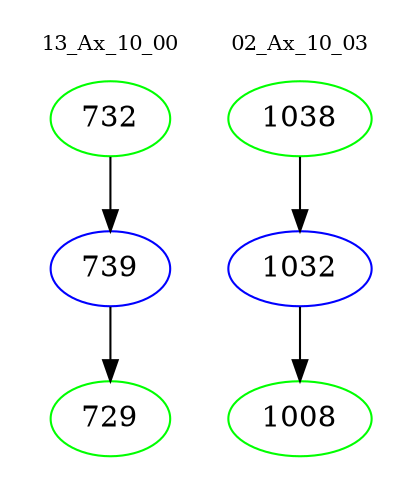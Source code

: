 digraph{
subgraph cluster_0 {
color = white
label = "13_Ax_10_00";
fontsize=10;
T0_732 [label="732", color="green"]
T0_732 -> T0_739 [color="black"]
T0_739 [label="739", color="blue"]
T0_739 -> T0_729 [color="black"]
T0_729 [label="729", color="green"]
}
subgraph cluster_1 {
color = white
label = "02_Ax_10_03";
fontsize=10;
T1_1038 [label="1038", color="green"]
T1_1038 -> T1_1032 [color="black"]
T1_1032 [label="1032", color="blue"]
T1_1032 -> T1_1008 [color="black"]
T1_1008 [label="1008", color="green"]
}
}
